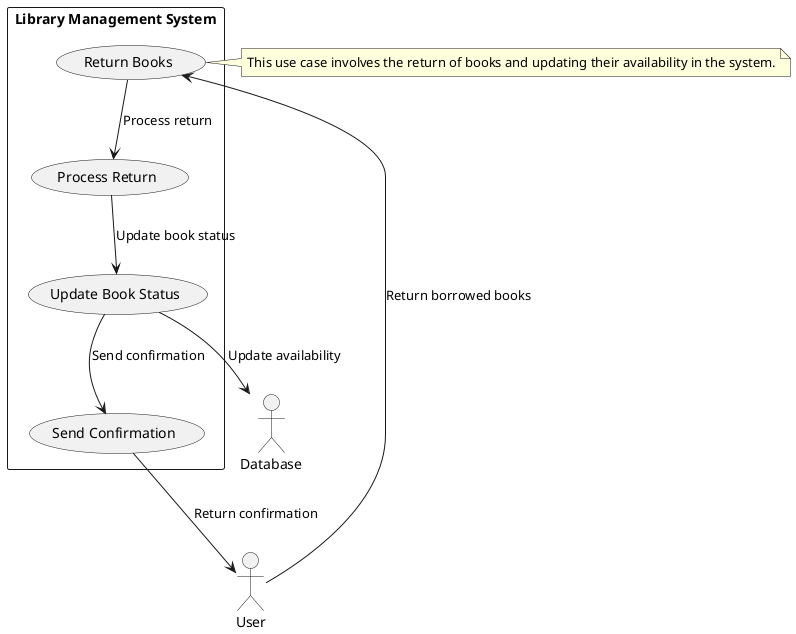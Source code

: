 @startuml

actor User
actor Database

rectangle "Library Management System" {
    usecase "Return Books" as UC5
    usecase "Process Return" as UC6
    usecase "Update Book Status" as UC7
    usecase "Send Confirmation" as UC8
}

User --> UC5 : "Return borrowed books"
UC5 --> UC6 : "Process return"
UC6 --> UC7 : "Update book status"
UC7 --> Database : "Update availability"
UC7 --> UC8 : "Send confirmation"
UC8 --> User : "Return confirmation"

note right of UC5
This use case involves the return of books and updating their availability in the system.
end note

@enduml
